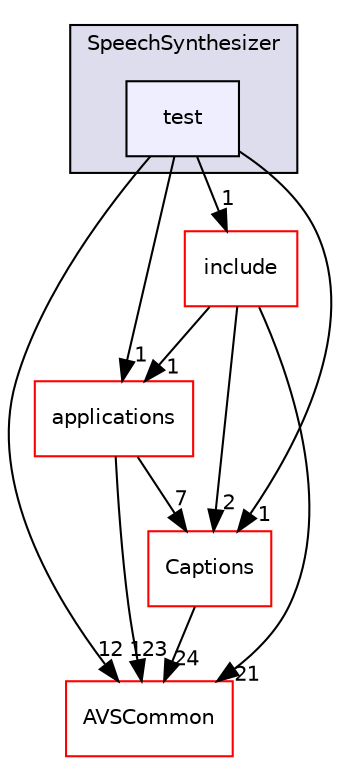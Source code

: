 digraph "/workplace/avs-device-sdk/CapabilityAgents/SpeechSynthesizer/test" {
  compound=true
  node [ fontsize="10", fontname="Helvetica"];
  edge [ labelfontsize="10", labelfontname="Helvetica"];
  subgraph clusterdir_097c79eef3239c0772ccd3b4f7a59e99 {
    graph [ bgcolor="#ddddee", pencolor="black", label="SpeechSynthesizer" fontname="Helvetica", fontsize="10", URL="dir_097c79eef3239c0772ccd3b4f7a59e99.html"]
  dir_5283f0cd10c6619452adf56ede5e1143 [shape=box, label="test", style="filled", fillcolor="#eeeeff", pencolor="black", URL="dir_5283f0cd10c6619452adf56ede5e1143.html"];
  }
  dir_a6e4fee11f07c3b70486e88fe92cbbdc [shape=box label="applications" fillcolor="white" style="filled" color="red" URL="dir_a6e4fee11f07c3b70486e88fe92cbbdc.html"];
  dir_de0e77330fd0ab33359e90b501923c8e [shape=box label="Captions" fillcolor="white" style="filled" color="red" URL="dir_de0e77330fd0ab33359e90b501923c8e.html"];
  dir_6e2730d153b793e6456d6b6cc64aaf73 [shape=box label="include" fillcolor="white" style="filled" color="red" URL="dir_6e2730d153b793e6456d6b6cc64aaf73.html"];
  dir_13e65effb2bde530b17b3d5eefcd0266 [shape=box label="AVSCommon" fillcolor="white" style="filled" color="red" URL="dir_13e65effb2bde530b17b3d5eefcd0266.html"];
  dir_a6e4fee11f07c3b70486e88fe92cbbdc->dir_de0e77330fd0ab33359e90b501923c8e [headlabel="7", labeldistance=1.5 headhref="dir_000028_000435.html"];
  dir_a6e4fee11f07c3b70486e88fe92cbbdc->dir_13e65effb2bde530b17b3d5eefcd0266 [headlabel="123", labeldistance=1.5 headhref="dir_000028_000017.html"];
  dir_5283f0cd10c6619452adf56ede5e1143->dir_a6e4fee11f07c3b70486e88fe92cbbdc [headlabel="1", labeldistance=1.5 headhref="dir_000418_000028.html"];
  dir_5283f0cd10c6619452adf56ede5e1143->dir_de0e77330fd0ab33359e90b501923c8e [headlabel="1", labeldistance=1.5 headhref="dir_000418_000435.html"];
  dir_5283f0cd10c6619452adf56ede5e1143->dir_6e2730d153b793e6456d6b6cc64aaf73 [headlabel="1", labeldistance=1.5 headhref="dir_000418_000415.html"];
  dir_5283f0cd10c6619452adf56ede5e1143->dir_13e65effb2bde530b17b3d5eefcd0266 [headlabel="12", labeldistance=1.5 headhref="dir_000418_000017.html"];
  dir_de0e77330fd0ab33359e90b501923c8e->dir_13e65effb2bde530b17b3d5eefcd0266 [headlabel="24", labeldistance=1.5 headhref="dir_000435_000017.html"];
  dir_6e2730d153b793e6456d6b6cc64aaf73->dir_a6e4fee11f07c3b70486e88fe92cbbdc [headlabel="1", labeldistance=1.5 headhref="dir_000415_000028.html"];
  dir_6e2730d153b793e6456d6b6cc64aaf73->dir_de0e77330fd0ab33359e90b501923c8e [headlabel="2", labeldistance=1.5 headhref="dir_000415_000435.html"];
  dir_6e2730d153b793e6456d6b6cc64aaf73->dir_13e65effb2bde530b17b3d5eefcd0266 [headlabel="21", labeldistance=1.5 headhref="dir_000415_000017.html"];
}
